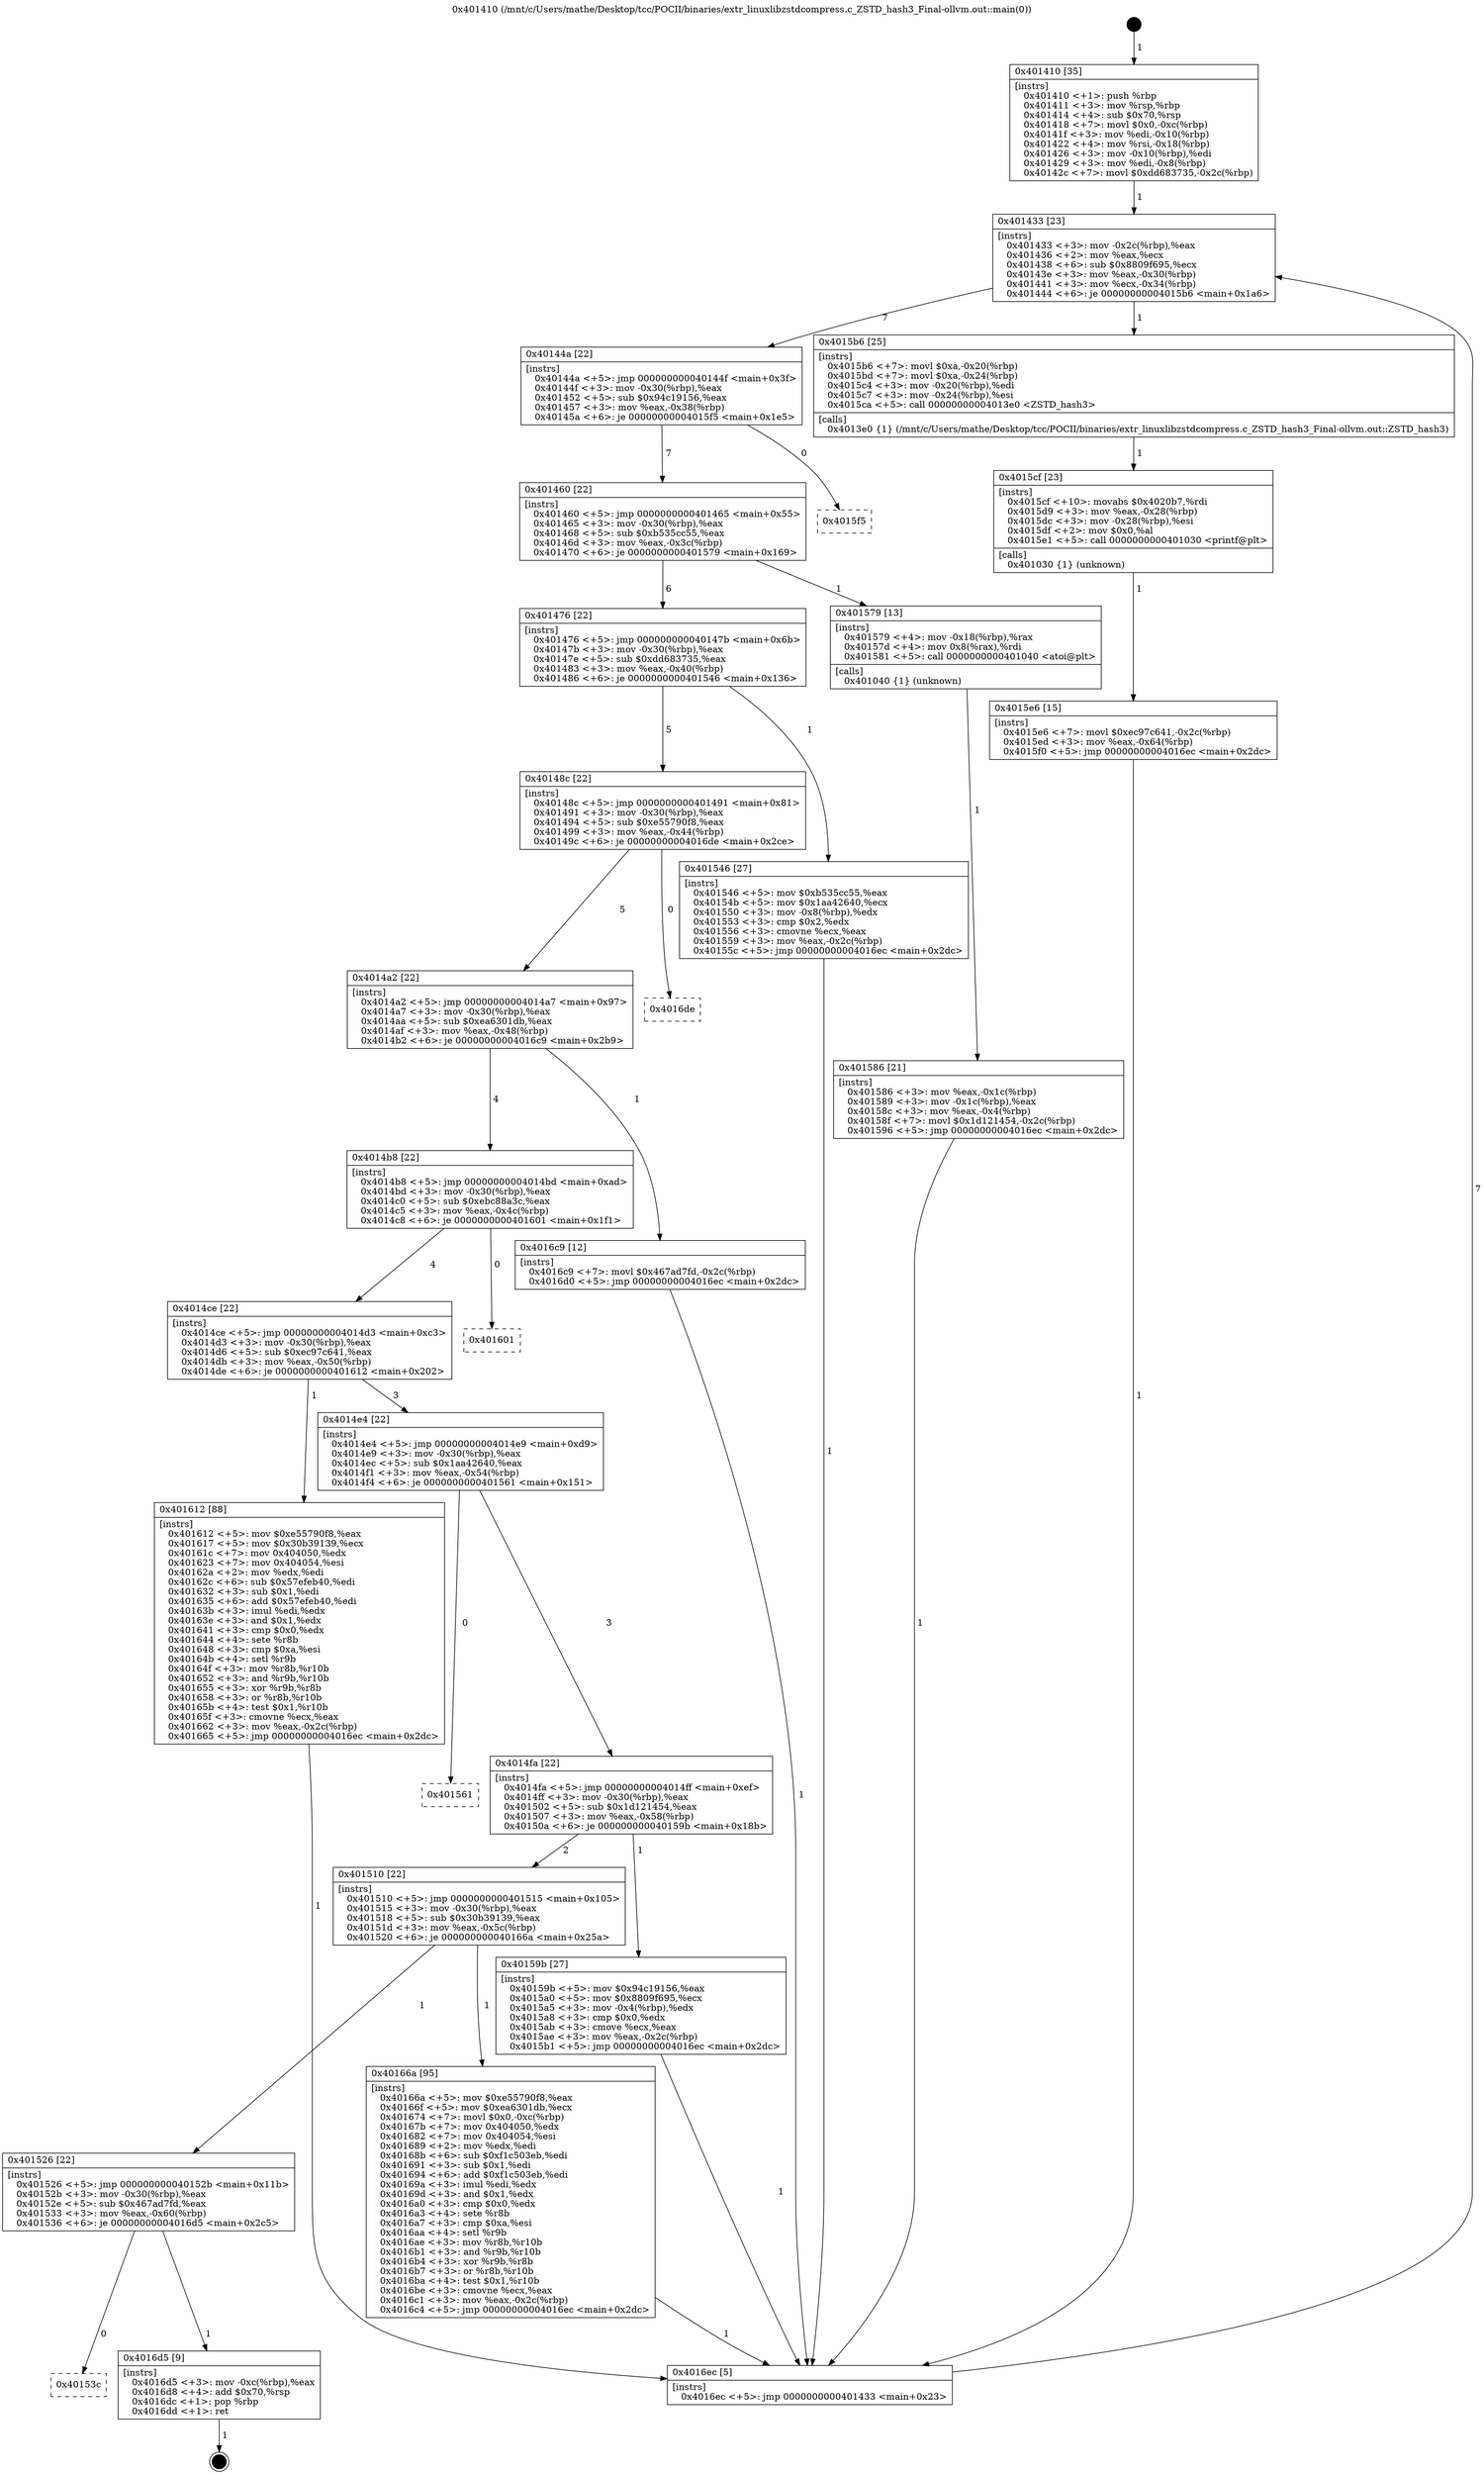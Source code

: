 digraph "0x401410" {
  label = "0x401410 (/mnt/c/Users/mathe/Desktop/tcc/POCII/binaries/extr_linuxlibzstdcompress.c_ZSTD_hash3_Final-ollvm.out::main(0))"
  labelloc = "t"
  node[shape=record]

  Entry [label="",width=0.3,height=0.3,shape=circle,fillcolor=black,style=filled]
  "0x401433" [label="{
     0x401433 [23]\l
     | [instrs]\l
     &nbsp;&nbsp;0x401433 \<+3\>: mov -0x2c(%rbp),%eax\l
     &nbsp;&nbsp;0x401436 \<+2\>: mov %eax,%ecx\l
     &nbsp;&nbsp;0x401438 \<+6\>: sub $0x8809f695,%ecx\l
     &nbsp;&nbsp;0x40143e \<+3\>: mov %eax,-0x30(%rbp)\l
     &nbsp;&nbsp;0x401441 \<+3\>: mov %ecx,-0x34(%rbp)\l
     &nbsp;&nbsp;0x401444 \<+6\>: je 00000000004015b6 \<main+0x1a6\>\l
  }"]
  "0x4015b6" [label="{
     0x4015b6 [25]\l
     | [instrs]\l
     &nbsp;&nbsp;0x4015b6 \<+7\>: movl $0xa,-0x20(%rbp)\l
     &nbsp;&nbsp;0x4015bd \<+7\>: movl $0xa,-0x24(%rbp)\l
     &nbsp;&nbsp;0x4015c4 \<+3\>: mov -0x20(%rbp),%edi\l
     &nbsp;&nbsp;0x4015c7 \<+3\>: mov -0x24(%rbp),%esi\l
     &nbsp;&nbsp;0x4015ca \<+5\>: call 00000000004013e0 \<ZSTD_hash3\>\l
     | [calls]\l
     &nbsp;&nbsp;0x4013e0 \{1\} (/mnt/c/Users/mathe/Desktop/tcc/POCII/binaries/extr_linuxlibzstdcompress.c_ZSTD_hash3_Final-ollvm.out::ZSTD_hash3)\l
  }"]
  "0x40144a" [label="{
     0x40144a [22]\l
     | [instrs]\l
     &nbsp;&nbsp;0x40144a \<+5\>: jmp 000000000040144f \<main+0x3f\>\l
     &nbsp;&nbsp;0x40144f \<+3\>: mov -0x30(%rbp),%eax\l
     &nbsp;&nbsp;0x401452 \<+5\>: sub $0x94c19156,%eax\l
     &nbsp;&nbsp;0x401457 \<+3\>: mov %eax,-0x38(%rbp)\l
     &nbsp;&nbsp;0x40145a \<+6\>: je 00000000004015f5 \<main+0x1e5\>\l
  }"]
  Exit [label="",width=0.3,height=0.3,shape=circle,fillcolor=black,style=filled,peripheries=2]
  "0x4015f5" [label="{
     0x4015f5\l
  }", style=dashed]
  "0x401460" [label="{
     0x401460 [22]\l
     | [instrs]\l
     &nbsp;&nbsp;0x401460 \<+5\>: jmp 0000000000401465 \<main+0x55\>\l
     &nbsp;&nbsp;0x401465 \<+3\>: mov -0x30(%rbp),%eax\l
     &nbsp;&nbsp;0x401468 \<+5\>: sub $0xb535cc55,%eax\l
     &nbsp;&nbsp;0x40146d \<+3\>: mov %eax,-0x3c(%rbp)\l
     &nbsp;&nbsp;0x401470 \<+6\>: je 0000000000401579 \<main+0x169\>\l
  }"]
  "0x40153c" [label="{
     0x40153c\l
  }", style=dashed]
  "0x401579" [label="{
     0x401579 [13]\l
     | [instrs]\l
     &nbsp;&nbsp;0x401579 \<+4\>: mov -0x18(%rbp),%rax\l
     &nbsp;&nbsp;0x40157d \<+4\>: mov 0x8(%rax),%rdi\l
     &nbsp;&nbsp;0x401581 \<+5\>: call 0000000000401040 \<atoi@plt\>\l
     | [calls]\l
     &nbsp;&nbsp;0x401040 \{1\} (unknown)\l
  }"]
  "0x401476" [label="{
     0x401476 [22]\l
     | [instrs]\l
     &nbsp;&nbsp;0x401476 \<+5\>: jmp 000000000040147b \<main+0x6b\>\l
     &nbsp;&nbsp;0x40147b \<+3\>: mov -0x30(%rbp),%eax\l
     &nbsp;&nbsp;0x40147e \<+5\>: sub $0xdd683735,%eax\l
     &nbsp;&nbsp;0x401483 \<+3\>: mov %eax,-0x40(%rbp)\l
     &nbsp;&nbsp;0x401486 \<+6\>: je 0000000000401546 \<main+0x136\>\l
  }"]
  "0x4016d5" [label="{
     0x4016d5 [9]\l
     | [instrs]\l
     &nbsp;&nbsp;0x4016d5 \<+3\>: mov -0xc(%rbp),%eax\l
     &nbsp;&nbsp;0x4016d8 \<+4\>: add $0x70,%rsp\l
     &nbsp;&nbsp;0x4016dc \<+1\>: pop %rbp\l
     &nbsp;&nbsp;0x4016dd \<+1\>: ret\l
  }"]
  "0x401546" [label="{
     0x401546 [27]\l
     | [instrs]\l
     &nbsp;&nbsp;0x401546 \<+5\>: mov $0xb535cc55,%eax\l
     &nbsp;&nbsp;0x40154b \<+5\>: mov $0x1aa42640,%ecx\l
     &nbsp;&nbsp;0x401550 \<+3\>: mov -0x8(%rbp),%edx\l
     &nbsp;&nbsp;0x401553 \<+3\>: cmp $0x2,%edx\l
     &nbsp;&nbsp;0x401556 \<+3\>: cmovne %ecx,%eax\l
     &nbsp;&nbsp;0x401559 \<+3\>: mov %eax,-0x2c(%rbp)\l
     &nbsp;&nbsp;0x40155c \<+5\>: jmp 00000000004016ec \<main+0x2dc\>\l
  }"]
  "0x40148c" [label="{
     0x40148c [22]\l
     | [instrs]\l
     &nbsp;&nbsp;0x40148c \<+5\>: jmp 0000000000401491 \<main+0x81\>\l
     &nbsp;&nbsp;0x401491 \<+3\>: mov -0x30(%rbp),%eax\l
     &nbsp;&nbsp;0x401494 \<+5\>: sub $0xe55790f8,%eax\l
     &nbsp;&nbsp;0x401499 \<+3\>: mov %eax,-0x44(%rbp)\l
     &nbsp;&nbsp;0x40149c \<+6\>: je 00000000004016de \<main+0x2ce\>\l
  }"]
  "0x4016ec" [label="{
     0x4016ec [5]\l
     | [instrs]\l
     &nbsp;&nbsp;0x4016ec \<+5\>: jmp 0000000000401433 \<main+0x23\>\l
  }"]
  "0x401410" [label="{
     0x401410 [35]\l
     | [instrs]\l
     &nbsp;&nbsp;0x401410 \<+1\>: push %rbp\l
     &nbsp;&nbsp;0x401411 \<+3\>: mov %rsp,%rbp\l
     &nbsp;&nbsp;0x401414 \<+4\>: sub $0x70,%rsp\l
     &nbsp;&nbsp;0x401418 \<+7\>: movl $0x0,-0xc(%rbp)\l
     &nbsp;&nbsp;0x40141f \<+3\>: mov %edi,-0x10(%rbp)\l
     &nbsp;&nbsp;0x401422 \<+4\>: mov %rsi,-0x18(%rbp)\l
     &nbsp;&nbsp;0x401426 \<+3\>: mov -0x10(%rbp),%edi\l
     &nbsp;&nbsp;0x401429 \<+3\>: mov %edi,-0x8(%rbp)\l
     &nbsp;&nbsp;0x40142c \<+7\>: movl $0xdd683735,-0x2c(%rbp)\l
  }"]
  "0x401586" [label="{
     0x401586 [21]\l
     | [instrs]\l
     &nbsp;&nbsp;0x401586 \<+3\>: mov %eax,-0x1c(%rbp)\l
     &nbsp;&nbsp;0x401589 \<+3\>: mov -0x1c(%rbp),%eax\l
     &nbsp;&nbsp;0x40158c \<+3\>: mov %eax,-0x4(%rbp)\l
     &nbsp;&nbsp;0x40158f \<+7\>: movl $0x1d121454,-0x2c(%rbp)\l
     &nbsp;&nbsp;0x401596 \<+5\>: jmp 00000000004016ec \<main+0x2dc\>\l
  }"]
  "0x401526" [label="{
     0x401526 [22]\l
     | [instrs]\l
     &nbsp;&nbsp;0x401526 \<+5\>: jmp 000000000040152b \<main+0x11b\>\l
     &nbsp;&nbsp;0x40152b \<+3\>: mov -0x30(%rbp),%eax\l
     &nbsp;&nbsp;0x40152e \<+5\>: sub $0x467ad7fd,%eax\l
     &nbsp;&nbsp;0x401533 \<+3\>: mov %eax,-0x60(%rbp)\l
     &nbsp;&nbsp;0x401536 \<+6\>: je 00000000004016d5 \<main+0x2c5\>\l
  }"]
  "0x4016de" [label="{
     0x4016de\l
  }", style=dashed]
  "0x4014a2" [label="{
     0x4014a2 [22]\l
     | [instrs]\l
     &nbsp;&nbsp;0x4014a2 \<+5\>: jmp 00000000004014a7 \<main+0x97\>\l
     &nbsp;&nbsp;0x4014a7 \<+3\>: mov -0x30(%rbp),%eax\l
     &nbsp;&nbsp;0x4014aa \<+5\>: sub $0xea6301db,%eax\l
     &nbsp;&nbsp;0x4014af \<+3\>: mov %eax,-0x48(%rbp)\l
     &nbsp;&nbsp;0x4014b2 \<+6\>: je 00000000004016c9 \<main+0x2b9\>\l
  }"]
  "0x40166a" [label="{
     0x40166a [95]\l
     | [instrs]\l
     &nbsp;&nbsp;0x40166a \<+5\>: mov $0xe55790f8,%eax\l
     &nbsp;&nbsp;0x40166f \<+5\>: mov $0xea6301db,%ecx\l
     &nbsp;&nbsp;0x401674 \<+7\>: movl $0x0,-0xc(%rbp)\l
     &nbsp;&nbsp;0x40167b \<+7\>: mov 0x404050,%edx\l
     &nbsp;&nbsp;0x401682 \<+7\>: mov 0x404054,%esi\l
     &nbsp;&nbsp;0x401689 \<+2\>: mov %edx,%edi\l
     &nbsp;&nbsp;0x40168b \<+6\>: sub $0xf1c503eb,%edi\l
     &nbsp;&nbsp;0x401691 \<+3\>: sub $0x1,%edi\l
     &nbsp;&nbsp;0x401694 \<+6\>: add $0xf1c503eb,%edi\l
     &nbsp;&nbsp;0x40169a \<+3\>: imul %edi,%edx\l
     &nbsp;&nbsp;0x40169d \<+3\>: and $0x1,%edx\l
     &nbsp;&nbsp;0x4016a0 \<+3\>: cmp $0x0,%edx\l
     &nbsp;&nbsp;0x4016a3 \<+4\>: sete %r8b\l
     &nbsp;&nbsp;0x4016a7 \<+3\>: cmp $0xa,%esi\l
     &nbsp;&nbsp;0x4016aa \<+4\>: setl %r9b\l
     &nbsp;&nbsp;0x4016ae \<+3\>: mov %r8b,%r10b\l
     &nbsp;&nbsp;0x4016b1 \<+3\>: and %r9b,%r10b\l
     &nbsp;&nbsp;0x4016b4 \<+3\>: xor %r9b,%r8b\l
     &nbsp;&nbsp;0x4016b7 \<+3\>: or %r8b,%r10b\l
     &nbsp;&nbsp;0x4016ba \<+4\>: test $0x1,%r10b\l
     &nbsp;&nbsp;0x4016be \<+3\>: cmovne %ecx,%eax\l
     &nbsp;&nbsp;0x4016c1 \<+3\>: mov %eax,-0x2c(%rbp)\l
     &nbsp;&nbsp;0x4016c4 \<+5\>: jmp 00000000004016ec \<main+0x2dc\>\l
  }"]
  "0x4016c9" [label="{
     0x4016c9 [12]\l
     | [instrs]\l
     &nbsp;&nbsp;0x4016c9 \<+7\>: movl $0x467ad7fd,-0x2c(%rbp)\l
     &nbsp;&nbsp;0x4016d0 \<+5\>: jmp 00000000004016ec \<main+0x2dc\>\l
  }"]
  "0x4014b8" [label="{
     0x4014b8 [22]\l
     | [instrs]\l
     &nbsp;&nbsp;0x4014b8 \<+5\>: jmp 00000000004014bd \<main+0xad\>\l
     &nbsp;&nbsp;0x4014bd \<+3\>: mov -0x30(%rbp),%eax\l
     &nbsp;&nbsp;0x4014c0 \<+5\>: sub $0xebc88a3c,%eax\l
     &nbsp;&nbsp;0x4014c5 \<+3\>: mov %eax,-0x4c(%rbp)\l
     &nbsp;&nbsp;0x4014c8 \<+6\>: je 0000000000401601 \<main+0x1f1\>\l
  }"]
  "0x4015e6" [label="{
     0x4015e6 [15]\l
     | [instrs]\l
     &nbsp;&nbsp;0x4015e6 \<+7\>: movl $0xec97c641,-0x2c(%rbp)\l
     &nbsp;&nbsp;0x4015ed \<+3\>: mov %eax,-0x64(%rbp)\l
     &nbsp;&nbsp;0x4015f0 \<+5\>: jmp 00000000004016ec \<main+0x2dc\>\l
  }"]
  "0x401601" [label="{
     0x401601\l
  }", style=dashed]
  "0x4014ce" [label="{
     0x4014ce [22]\l
     | [instrs]\l
     &nbsp;&nbsp;0x4014ce \<+5\>: jmp 00000000004014d3 \<main+0xc3\>\l
     &nbsp;&nbsp;0x4014d3 \<+3\>: mov -0x30(%rbp),%eax\l
     &nbsp;&nbsp;0x4014d6 \<+5\>: sub $0xec97c641,%eax\l
     &nbsp;&nbsp;0x4014db \<+3\>: mov %eax,-0x50(%rbp)\l
     &nbsp;&nbsp;0x4014de \<+6\>: je 0000000000401612 \<main+0x202\>\l
  }"]
  "0x4015cf" [label="{
     0x4015cf [23]\l
     | [instrs]\l
     &nbsp;&nbsp;0x4015cf \<+10\>: movabs $0x4020b7,%rdi\l
     &nbsp;&nbsp;0x4015d9 \<+3\>: mov %eax,-0x28(%rbp)\l
     &nbsp;&nbsp;0x4015dc \<+3\>: mov -0x28(%rbp),%esi\l
     &nbsp;&nbsp;0x4015df \<+2\>: mov $0x0,%al\l
     &nbsp;&nbsp;0x4015e1 \<+5\>: call 0000000000401030 \<printf@plt\>\l
     | [calls]\l
     &nbsp;&nbsp;0x401030 \{1\} (unknown)\l
  }"]
  "0x401612" [label="{
     0x401612 [88]\l
     | [instrs]\l
     &nbsp;&nbsp;0x401612 \<+5\>: mov $0xe55790f8,%eax\l
     &nbsp;&nbsp;0x401617 \<+5\>: mov $0x30b39139,%ecx\l
     &nbsp;&nbsp;0x40161c \<+7\>: mov 0x404050,%edx\l
     &nbsp;&nbsp;0x401623 \<+7\>: mov 0x404054,%esi\l
     &nbsp;&nbsp;0x40162a \<+2\>: mov %edx,%edi\l
     &nbsp;&nbsp;0x40162c \<+6\>: sub $0x57efeb40,%edi\l
     &nbsp;&nbsp;0x401632 \<+3\>: sub $0x1,%edi\l
     &nbsp;&nbsp;0x401635 \<+6\>: add $0x57efeb40,%edi\l
     &nbsp;&nbsp;0x40163b \<+3\>: imul %edi,%edx\l
     &nbsp;&nbsp;0x40163e \<+3\>: and $0x1,%edx\l
     &nbsp;&nbsp;0x401641 \<+3\>: cmp $0x0,%edx\l
     &nbsp;&nbsp;0x401644 \<+4\>: sete %r8b\l
     &nbsp;&nbsp;0x401648 \<+3\>: cmp $0xa,%esi\l
     &nbsp;&nbsp;0x40164b \<+4\>: setl %r9b\l
     &nbsp;&nbsp;0x40164f \<+3\>: mov %r8b,%r10b\l
     &nbsp;&nbsp;0x401652 \<+3\>: and %r9b,%r10b\l
     &nbsp;&nbsp;0x401655 \<+3\>: xor %r9b,%r8b\l
     &nbsp;&nbsp;0x401658 \<+3\>: or %r8b,%r10b\l
     &nbsp;&nbsp;0x40165b \<+4\>: test $0x1,%r10b\l
     &nbsp;&nbsp;0x40165f \<+3\>: cmovne %ecx,%eax\l
     &nbsp;&nbsp;0x401662 \<+3\>: mov %eax,-0x2c(%rbp)\l
     &nbsp;&nbsp;0x401665 \<+5\>: jmp 00000000004016ec \<main+0x2dc\>\l
  }"]
  "0x4014e4" [label="{
     0x4014e4 [22]\l
     | [instrs]\l
     &nbsp;&nbsp;0x4014e4 \<+5\>: jmp 00000000004014e9 \<main+0xd9\>\l
     &nbsp;&nbsp;0x4014e9 \<+3\>: mov -0x30(%rbp),%eax\l
     &nbsp;&nbsp;0x4014ec \<+5\>: sub $0x1aa42640,%eax\l
     &nbsp;&nbsp;0x4014f1 \<+3\>: mov %eax,-0x54(%rbp)\l
     &nbsp;&nbsp;0x4014f4 \<+6\>: je 0000000000401561 \<main+0x151\>\l
  }"]
  "0x401510" [label="{
     0x401510 [22]\l
     | [instrs]\l
     &nbsp;&nbsp;0x401510 \<+5\>: jmp 0000000000401515 \<main+0x105\>\l
     &nbsp;&nbsp;0x401515 \<+3\>: mov -0x30(%rbp),%eax\l
     &nbsp;&nbsp;0x401518 \<+5\>: sub $0x30b39139,%eax\l
     &nbsp;&nbsp;0x40151d \<+3\>: mov %eax,-0x5c(%rbp)\l
     &nbsp;&nbsp;0x401520 \<+6\>: je 000000000040166a \<main+0x25a\>\l
  }"]
  "0x401561" [label="{
     0x401561\l
  }", style=dashed]
  "0x4014fa" [label="{
     0x4014fa [22]\l
     | [instrs]\l
     &nbsp;&nbsp;0x4014fa \<+5\>: jmp 00000000004014ff \<main+0xef\>\l
     &nbsp;&nbsp;0x4014ff \<+3\>: mov -0x30(%rbp),%eax\l
     &nbsp;&nbsp;0x401502 \<+5\>: sub $0x1d121454,%eax\l
     &nbsp;&nbsp;0x401507 \<+3\>: mov %eax,-0x58(%rbp)\l
     &nbsp;&nbsp;0x40150a \<+6\>: je 000000000040159b \<main+0x18b\>\l
  }"]
  "0x40159b" [label="{
     0x40159b [27]\l
     | [instrs]\l
     &nbsp;&nbsp;0x40159b \<+5\>: mov $0x94c19156,%eax\l
     &nbsp;&nbsp;0x4015a0 \<+5\>: mov $0x8809f695,%ecx\l
     &nbsp;&nbsp;0x4015a5 \<+3\>: mov -0x4(%rbp),%edx\l
     &nbsp;&nbsp;0x4015a8 \<+3\>: cmp $0x0,%edx\l
     &nbsp;&nbsp;0x4015ab \<+3\>: cmove %ecx,%eax\l
     &nbsp;&nbsp;0x4015ae \<+3\>: mov %eax,-0x2c(%rbp)\l
     &nbsp;&nbsp;0x4015b1 \<+5\>: jmp 00000000004016ec \<main+0x2dc\>\l
  }"]
  Entry -> "0x401410" [label=" 1"]
  "0x401433" -> "0x4015b6" [label=" 1"]
  "0x401433" -> "0x40144a" [label=" 7"]
  "0x4016d5" -> Exit [label=" 1"]
  "0x40144a" -> "0x4015f5" [label=" 0"]
  "0x40144a" -> "0x401460" [label=" 7"]
  "0x401526" -> "0x40153c" [label=" 0"]
  "0x401460" -> "0x401579" [label=" 1"]
  "0x401460" -> "0x401476" [label=" 6"]
  "0x401526" -> "0x4016d5" [label=" 1"]
  "0x401476" -> "0x401546" [label=" 1"]
  "0x401476" -> "0x40148c" [label=" 5"]
  "0x401546" -> "0x4016ec" [label=" 1"]
  "0x401410" -> "0x401433" [label=" 1"]
  "0x4016ec" -> "0x401433" [label=" 7"]
  "0x401579" -> "0x401586" [label=" 1"]
  "0x401586" -> "0x4016ec" [label=" 1"]
  "0x4016c9" -> "0x4016ec" [label=" 1"]
  "0x40148c" -> "0x4016de" [label=" 0"]
  "0x40148c" -> "0x4014a2" [label=" 5"]
  "0x40166a" -> "0x4016ec" [label=" 1"]
  "0x4014a2" -> "0x4016c9" [label=" 1"]
  "0x4014a2" -> "0x4014b8" [label=" 4"]
  "0x401510" -> "0x401526" [label=" 1"]
  "0x4014b8" -> "0x401601" [label=" 0"]
  "0x4014b8" -> "0x4014ce" [label=" 4"]
  "0x401510" -> "0x40166a" [label=" 1"]
  "0x4014ce" -> "0x401612" [label=" 1"]
  "0x4014ce" -> "0x4014e4" [label=" 3"]
  "0x401612" -> "0x4016ec" [label=" 1"]
  "0x4014e4" -> "0x401561" [label=" 0"]
  "0x4014e4" -> "0x4014fa" [label=" 3"]
  "0x4015e6" -> "0x4016ec" [label=" 1"]
  "0x4014fa" -> "0x40159b" [label=" 1"]
  "0x4014fa" -> "0x401510" [label=" 2"]
  "0x40159b" -> "0x4016ec" [label=" 1"]
  "0x4015b6" -> "0x4015cf" [label=" 1"]
  "0x4015cf" -> "0x4015e6" [label=" 1"]
}

